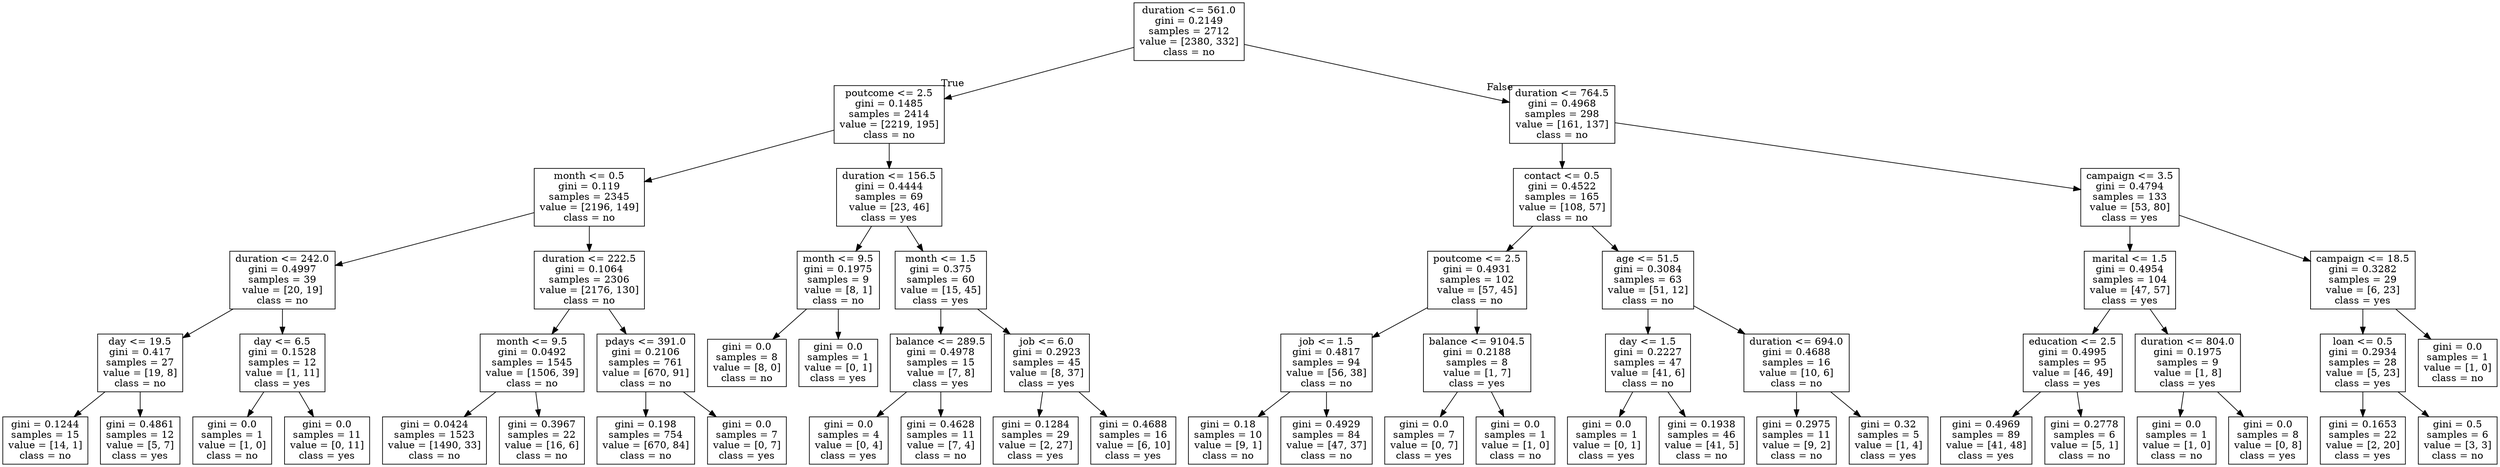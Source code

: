 digraph Tree {
node [shape=box] ;
0 [label="duration <= 561.0\ngini = 0.2149\nsamples = 2712\nvalue = [2380, 332]\nclass = no"] ;
1 [label="poutcome <= 2.5\ngini = 0.1485\nsamples = 2414\nvalue = [2219, 195]\nclass = no"] ;
0 -> 1 [labeldistance=2.5, labelangle=45, headlabel="True"] ;
2 [label="month <= 0.5\ngini = 0.119\nsamples = 2345\nvalue = [2196, 149]\nclass = no"] ;
1 -> 2 ;
3 [label="duration <= 242.0\ngini = 0.4997\nsamples = 39\nvalue = [20, 19]\nclass = no"] ;
2 -> 3 ;
4 [label="day <= 19.5\ngini = 0.417\nsamples = 27\nvalue = [19, 8]\nclass = no"] ;
3 -> 4 ;
5 [label="gini = 0.1244\nsamples = 15\nvalue = [14, 1]\nclass = no"] ;
4 -> 5 ;
6 [label="gini = 0.4861\nsamples = 12\nvalue = [5, 7]\nclass = yes"] ;
4 -> 6 ;
7 [label="day <= 6.5\ngini = 0.1528\nsamples = 12\nvalue = [1, 11]\nclass = yes"] ;
3 -> 7 ;
8 [label="gini = 0.0\nsamples = 1\nvalue = [1, 0]\nclass = no"] ;
7 -> 8 ;
9 [label="gini = 0.0\nsamples = 11\nvalue = [0, 11]\nclass = yes"] ;
7 -> 9 ;
10 [label="duration <= 222.5\ngini = 0.1064\nsamples = 2306\nvalue = [2176, 130]\nclass = no"] ;
2 -> 10 ;
11 [label="month <= 9.5\ngini = 0.0492\nsamples = 1545\nvalue = [1506, 39]\nclass = no"] ;
10 -> 11 ;
12 [label="gini = 0.0424\nsamples = 1523\nvalue = [1490, 33]\nclass = no"] ;
11 -> 12 ;
13 [label="gini = 0.3967\nsamples = 22\nvalue = [16, 6]\nclass = no"] ;
11 -> 13 ;
14 [label="pdays <= 391.0\ngini = 0.2106\nsamples = 761\nvalue = [670, 91]\nclass = no"] ;
10 -> 14 ;
15 [label="gini = 0.198\nsamples = 754\nvalue = [670, 84]\nclass = no"] ;
14 -> 15 ;
16 [label="gini = 0.0\nsamples = 7\nvalue = [0, 7]\nclass = yes"] ;
14 -> 16 ;
17 [label="duration <= 156.5\ngini = 0.4444\nsamples = 69\nvalue = [23, 46]\nclass = yes"] ;
1 -> 17 ;
18 [label="month <= 9.5\ngini = 0.1975\nsamples = 9\nvalue = [8, 1]\nclass = no"] ;
17 -> 18 ;
19 [label="gini = 0.0\nsamples = 8\nvalue = [8, 0]\nclass = no"] ;
18 -> 19 ;
20 [label="gini = 0.0\nsamples = 1\nvalue = [0, 1]\nclass = yes"] ;
18 -> 20 ;
21 [label="month <= 1.5\ngini = 0.375\nsamples = 60\nvalue = [15, 45]\nclass = yes"] ;
17 -> 21 ;
22 [label="balance <= 289.5\ngini = 0.4978\nsamples = 15\nvalue = [7, 8]\nclass = yes"] ;
21 -> 22 ;
23 [label="gini = 0.0\nsamples = 4\nvalue = [0, 4]\nclass = yes"] ;
22 -> 23 ;
24 [label="gini = 0.4628\nsamples = 11\nvalue = [7, 4]\nclass = no"] ;
22 -> 24 ;
25 [label="job <= 6.0\ngini = 0.2923\nsamples = 45\nvalue = [8, 37]\nclass = yes"] ;
21 -> 25 ;
26 [label="gini = 0.1284\nsamples = 29\nvalue = [2, 27]\nclass = yes"] ;
25 -> 26 ;
27 [label="gini = 0.4688\nsamples = 16\nvalue = [6, 10]\nclass = yes"] ;
25 -> 27 ;
28 [label="duration <= 764.5\ngini = 0.4968\nsamples = 298\nvalue = [161, 137]\nclass = no"] ;
0 -> 28 [labeldistance=2.5, labelangle=-45, headlabel="False"] ;
29 [label="contact <= 0.5\ngini = 0.4522\nsamples = 165\nvalue = [108, 57]\nclass = no"] ;
28 -> 29 ;
30 [label="poutcome <= 2.5\ngini = 0.4931\nsamples = 102\nvalue = [57, 45]\nclass = no"] ;
29 -> 30 ;
31 [label="job <= 1.5\ngini = 0.4817\nsamples = 94\nvalue = [56, 38]\nclass = no"] ;
30 -> 31 ;
32 [label="gini = 0.18\nsamples = 10\nvalue = [9, 1]\nclass = no"] ;
31 -> 32 ;
33 [label="gini = 0.4929\nsamples = 84\nvalue = [47, 37]\nclass = no"] ;
31 -> 33 ;
34 [label="balance <= 9104.5\ngini = 0.2188\nsamples = 8\nvalue = [1, 7]\nclass = yes"] ;
30 -> 34 ;
35 [label="gini = 0.0\nsamples = 7\nvalue = [0, 7]\nclass = yes"] ;
34 -> 35 ;
36 [label="gini = 0.0\nsamples = 1\nvalue = [1, 0]\nclass = no"] ;
34 -> 36 ;
37 [label="age <= 51.5\ngini = 0.3084\nsamples = 63\nvalue = [51, 12]\nclass = no"] ;
29 -> 37 ;
38 [label="day <= 1.5\ngini = 0.2227\nsamples = 47\nvalue = [41, 6]\nclass = no"] ;
37 -> 38 ;
39 [label="gini = 0.0\nsamples = 1\nvalue = [0, 1]\nclass = yes"] ;
38 -> 39 ;
40 [label="gini = 0.1938\nsamples = 46\nvalue = [41, 5]\nclass = no"] ;
38 -> 40 ;
41 [label="duration <= 694.0\ngini = 0.4688\nsamples = 16\nvalue = [10, 6]\nclass = no"] ;
37 -> 41 ;
42 [label="gini = 0.2975\nsamples = 11\nvalue = [9, 2]\nclass = no"] ;
41 -> 42 ;
43 [label="gini = 0.32\nsamples = 5\nvalue = [1, 4]\nclass = yes"] ;
41 -> 43 ;
44 [label="campaign <= 3.5\ngini = 0.4794\nsamples = 133\nvalue = [53, 80]\nclass = yes"] ;
28 -> 44 ;
45 [label="marital <= 1.5\ngini = 0.4954\nsamples = 104\nvalue = [47, 57]\nclass = yes"] ;
44 -> 45 ;
46 [label="education <= 2.5\ngini = 0.4995\nsamples = 95\nvalue = [46, 49]\nclass = yes"] ;
45 -> 46 ;
47 [label="gini = 0.4969\nsamples = 89\nvalue = [41, 48]\nclass = yes"] ;
46 -> 47 ;
48 [label="gini = 0.2778\nsamples = 6\nvalue = [5, 1]\nclass = no"] ;
46 -> 48 ;
49 [label="duration <= 804.0\ngini = 0.1975\nsamples = 9\nvalue = [1, 8]\nclass = yes"] ;
45 -> 49 ;
50 [label="gini = 0.0\nsamples = 1\nvalue = [1, 0]\nclass = no"] ;
49 -> 50 ;
51 [label="gini = 0.0\nsamples = 8\nvalue = [0, 8]\nclass = yes"] ;
49 -> 51 ;
52 [label="campaign <= 18.5\ngini = 0.3282\nsamples = 29\nvalue = [6, 23]\nclass = yes"] ;
44 -> 52 ;
53 [label="loan <= 0.5\ngini = 0.2934\nsamples = 28\nvalue = [5, 23]\nclass = yes"] ;
52 -> 53 ;
54 [label="gini = 0.1653\nsamples = 22\nvalue = [2, 20]\nclass = yes"] ;
53 -> 54 ;
55 [label="gini = 0.5\nsamples = 6\nvalue = [3, 3]\nclass = no"] ;
53 -> 55 ;
56 [label="gini = 0.0\nsamples = 1\nvalue = [1, 0]\nclass = no"] ;
52 -> 56 ;
}